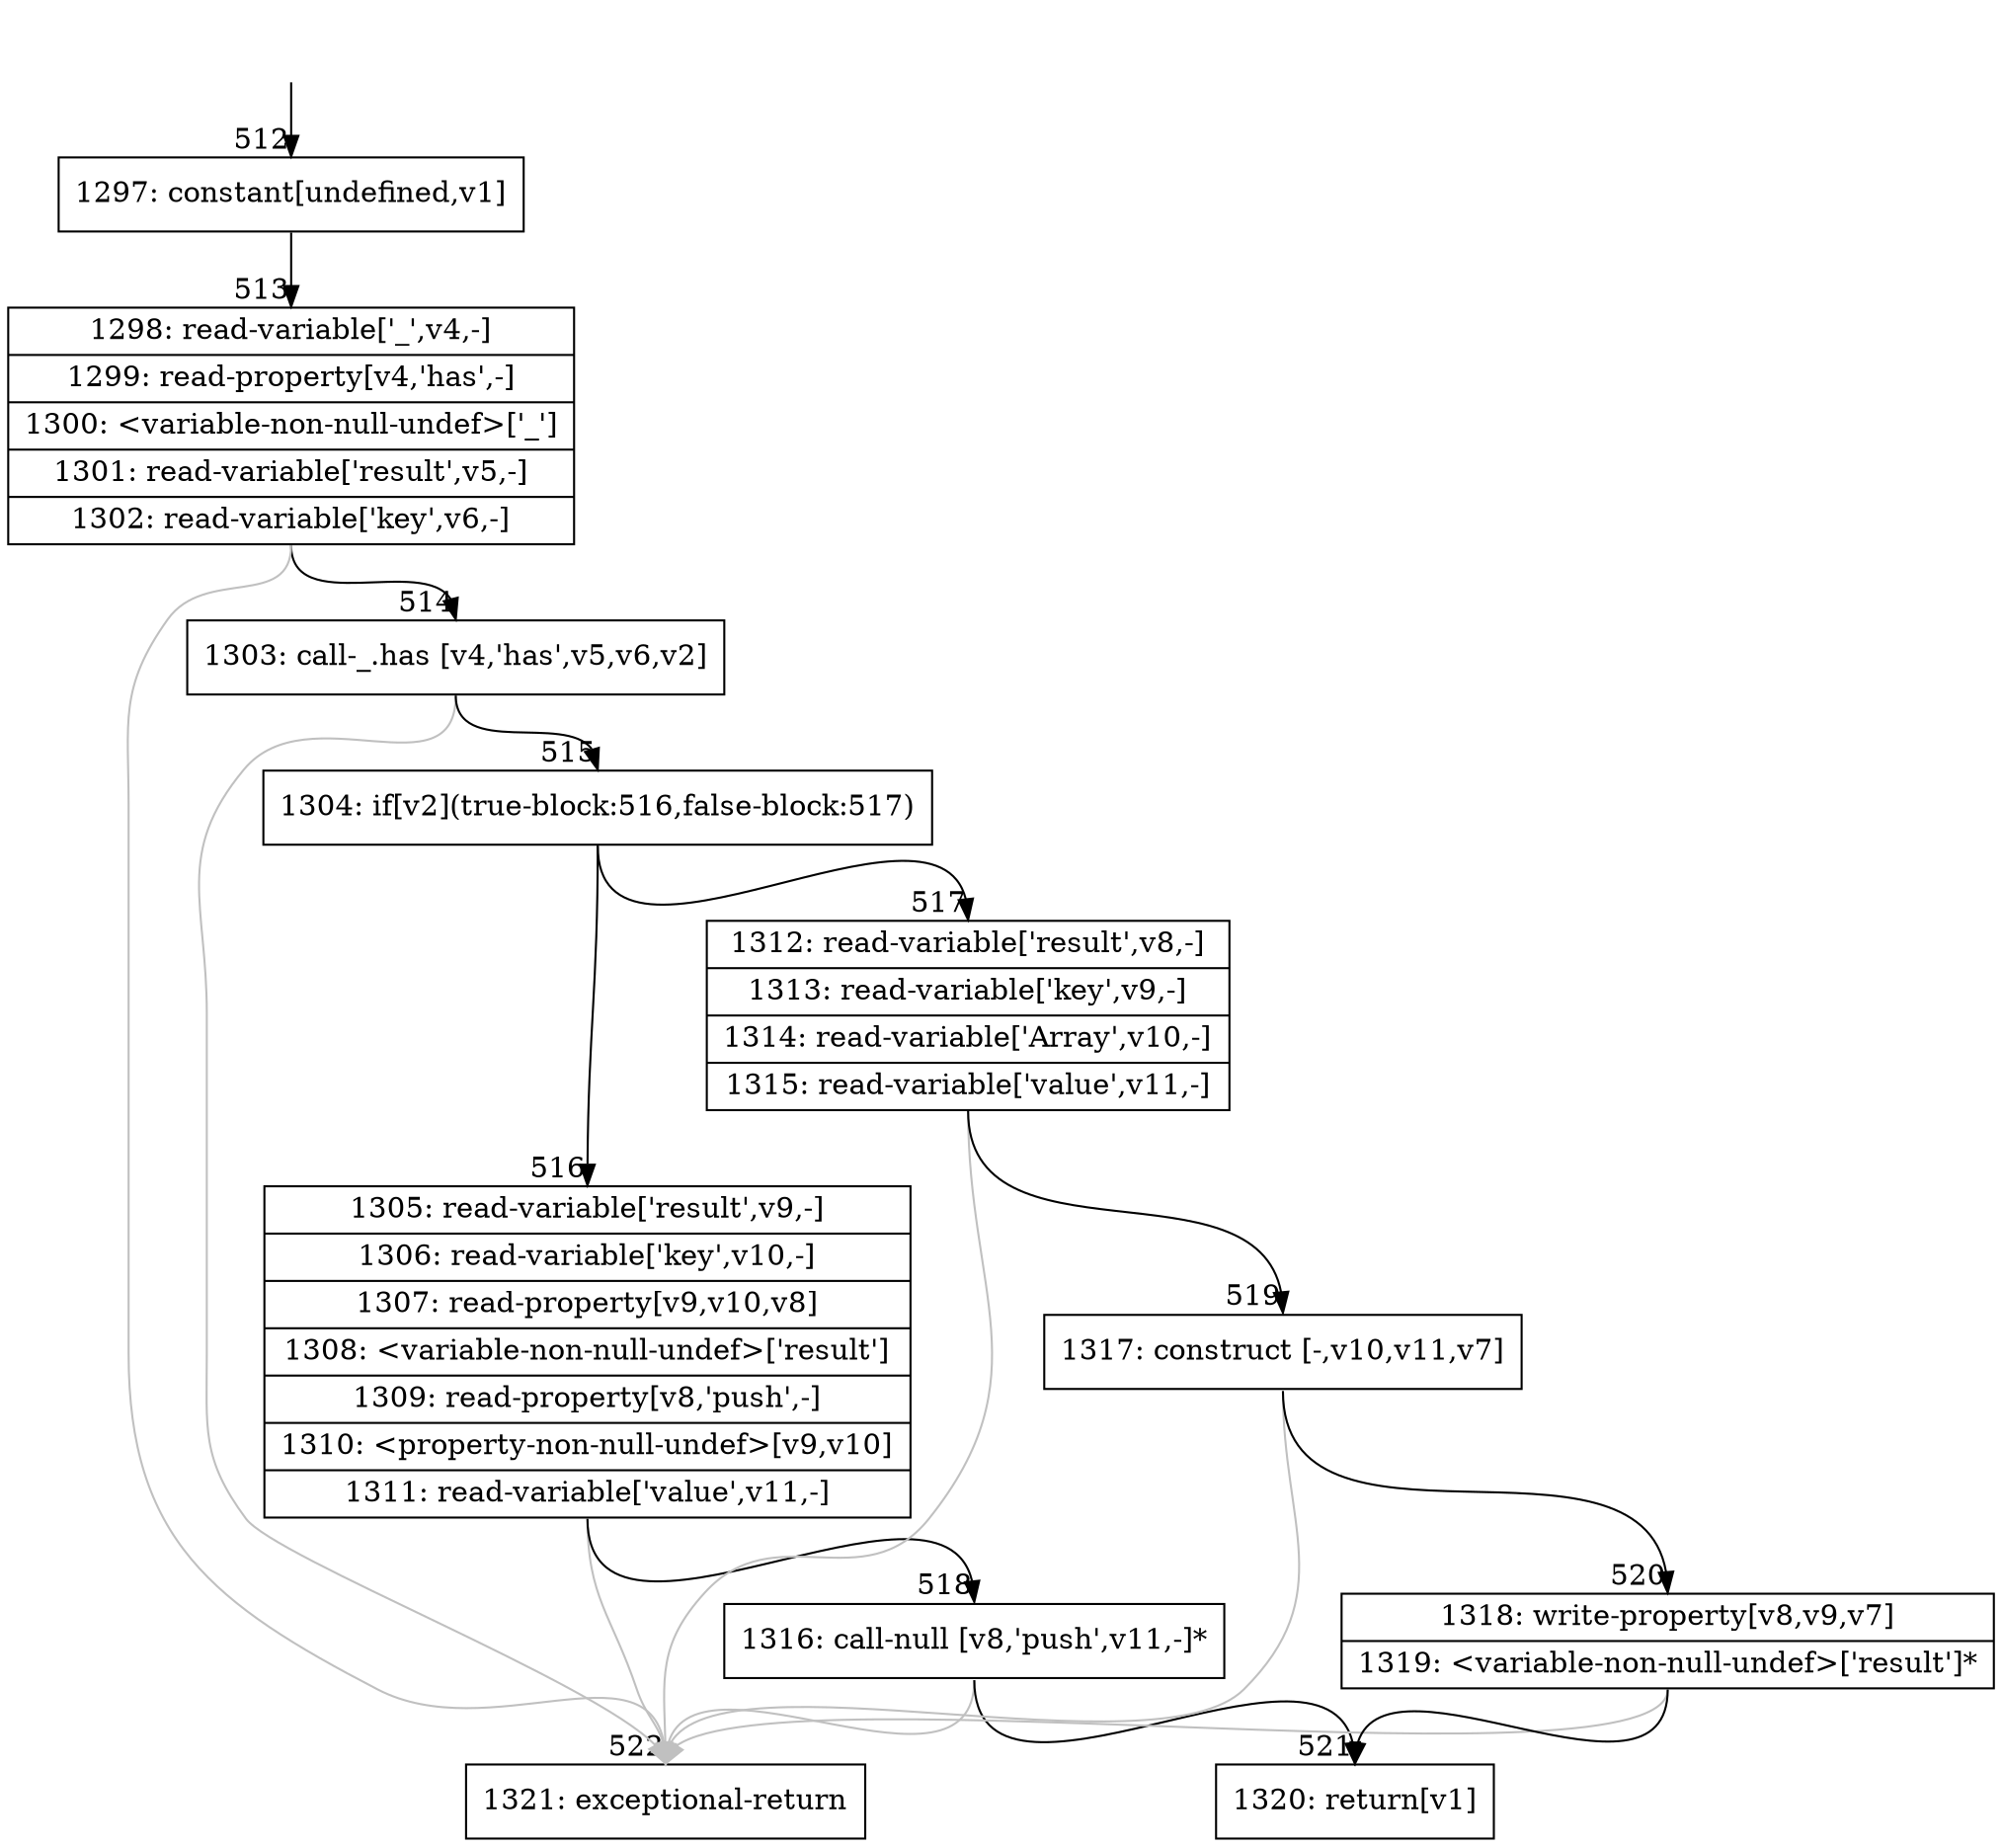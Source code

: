 digraph {
rankdir="TD"
BB_entry47[shape=none,label=""];
BB_entry47 -> BB512 [tailport=s, headport=n, headlabel="    512"]
BB512 [shape=record label="{1297: constant[undefined,v1]}" ] 
BB512 -> BB513 [tailport=s, headport=n, headlabel="      513"]
BB513 [shape=record label="{1298: read-variable['_',v4,-]|1299: read-property[v4,'has',-]|1300: \<variable-non-null-undef\>['_']|1301: read-variable['result',v5,-]|1302: read-variable['key',v6,-]}" ] 
BB513 -> BB514 [tailport=s, headport=n, headlabel="      514"]
BB513 -> BB522 [tailport=s, headport=n, color=gray, headlabel="      522"]
BB514 [shape=record label="{1303: call-_.has [v4,'has',v5,v6,v2]}" ] 
BB514 -> BB515 [tailport=s, headport=n, headlabel="      515"]
BB514 -> BB522 [tailport=s, headport=n, color=gray]
BB515 [shape=record label="{1304: if[v2](true-block:516,false-block:517)}" ] 
BB515 -> BB516 [tailport=s, headport=n, headlabel="      516"]
BB515 -> BB517 [tailport=s, headport=n, headlabel="      517"]
BB516 [shape=record label="{1305: read-variable['result',v9,-]|1306: read-variable['key',v10,-]|1307: read-property[v9,v10,v8]|1308: \<variable-non-null-undef\>['result']|1309: read-property[v8,'push',-]|1310: \<property-non-null-undef\>[v9,v10]|1311: read-variable['value',v11,-]}" ] 
BB516 -> BB518 [tailport=s, headport=n, headlabel="      518"]
BB516 -> BB522 [tailport=s, headport=n, color=gray]
BB517 [shape=record label="{1312: read-variable['result',v8,-]|1313: read-variable['key',v9,-]|1314: read-variable['Array',v10,-]|1315: read-variable['value',v11,-]}" ] 
BB517 -> BB519 [tailport=s, headport=n, headlabel="      519"]
BB517 -> BB522 [tailport=s, headport=n, color=gray]
BB518 [shape=record label="{1316: call-null [v8,'push',v11,-]*}" ] 
BB518 -> BB521 [tailport=s, headport=n, headlabel="      521"]
BB518 -> BB522 [tailport=s, headport=n, color=gray]
BB519 [shape=record label="{1317: construct [-,v10,v11,v7]}" ] 
BB519 -> BB520 [tailport=s, headport=n, headlabel="      520"]
BB519 -> BB522 [tailport=s, headport=n, color=gray]
BB520 [shape=record label="{1318: write-property[v8,v9,v7]|1319: \<variable-non-null-undef\>['result']*}" ] 
BB520 -> BB521 [tailport=s, headport=n]
BB520 -> BB522 [tailport=s, headport=n, color=gray]
BB521 [shape=record label="{1320: return[v1]}" ] 
BB522 [shape=record label="{1321: exceptional-return}" ] 
//#$~ 409
}
